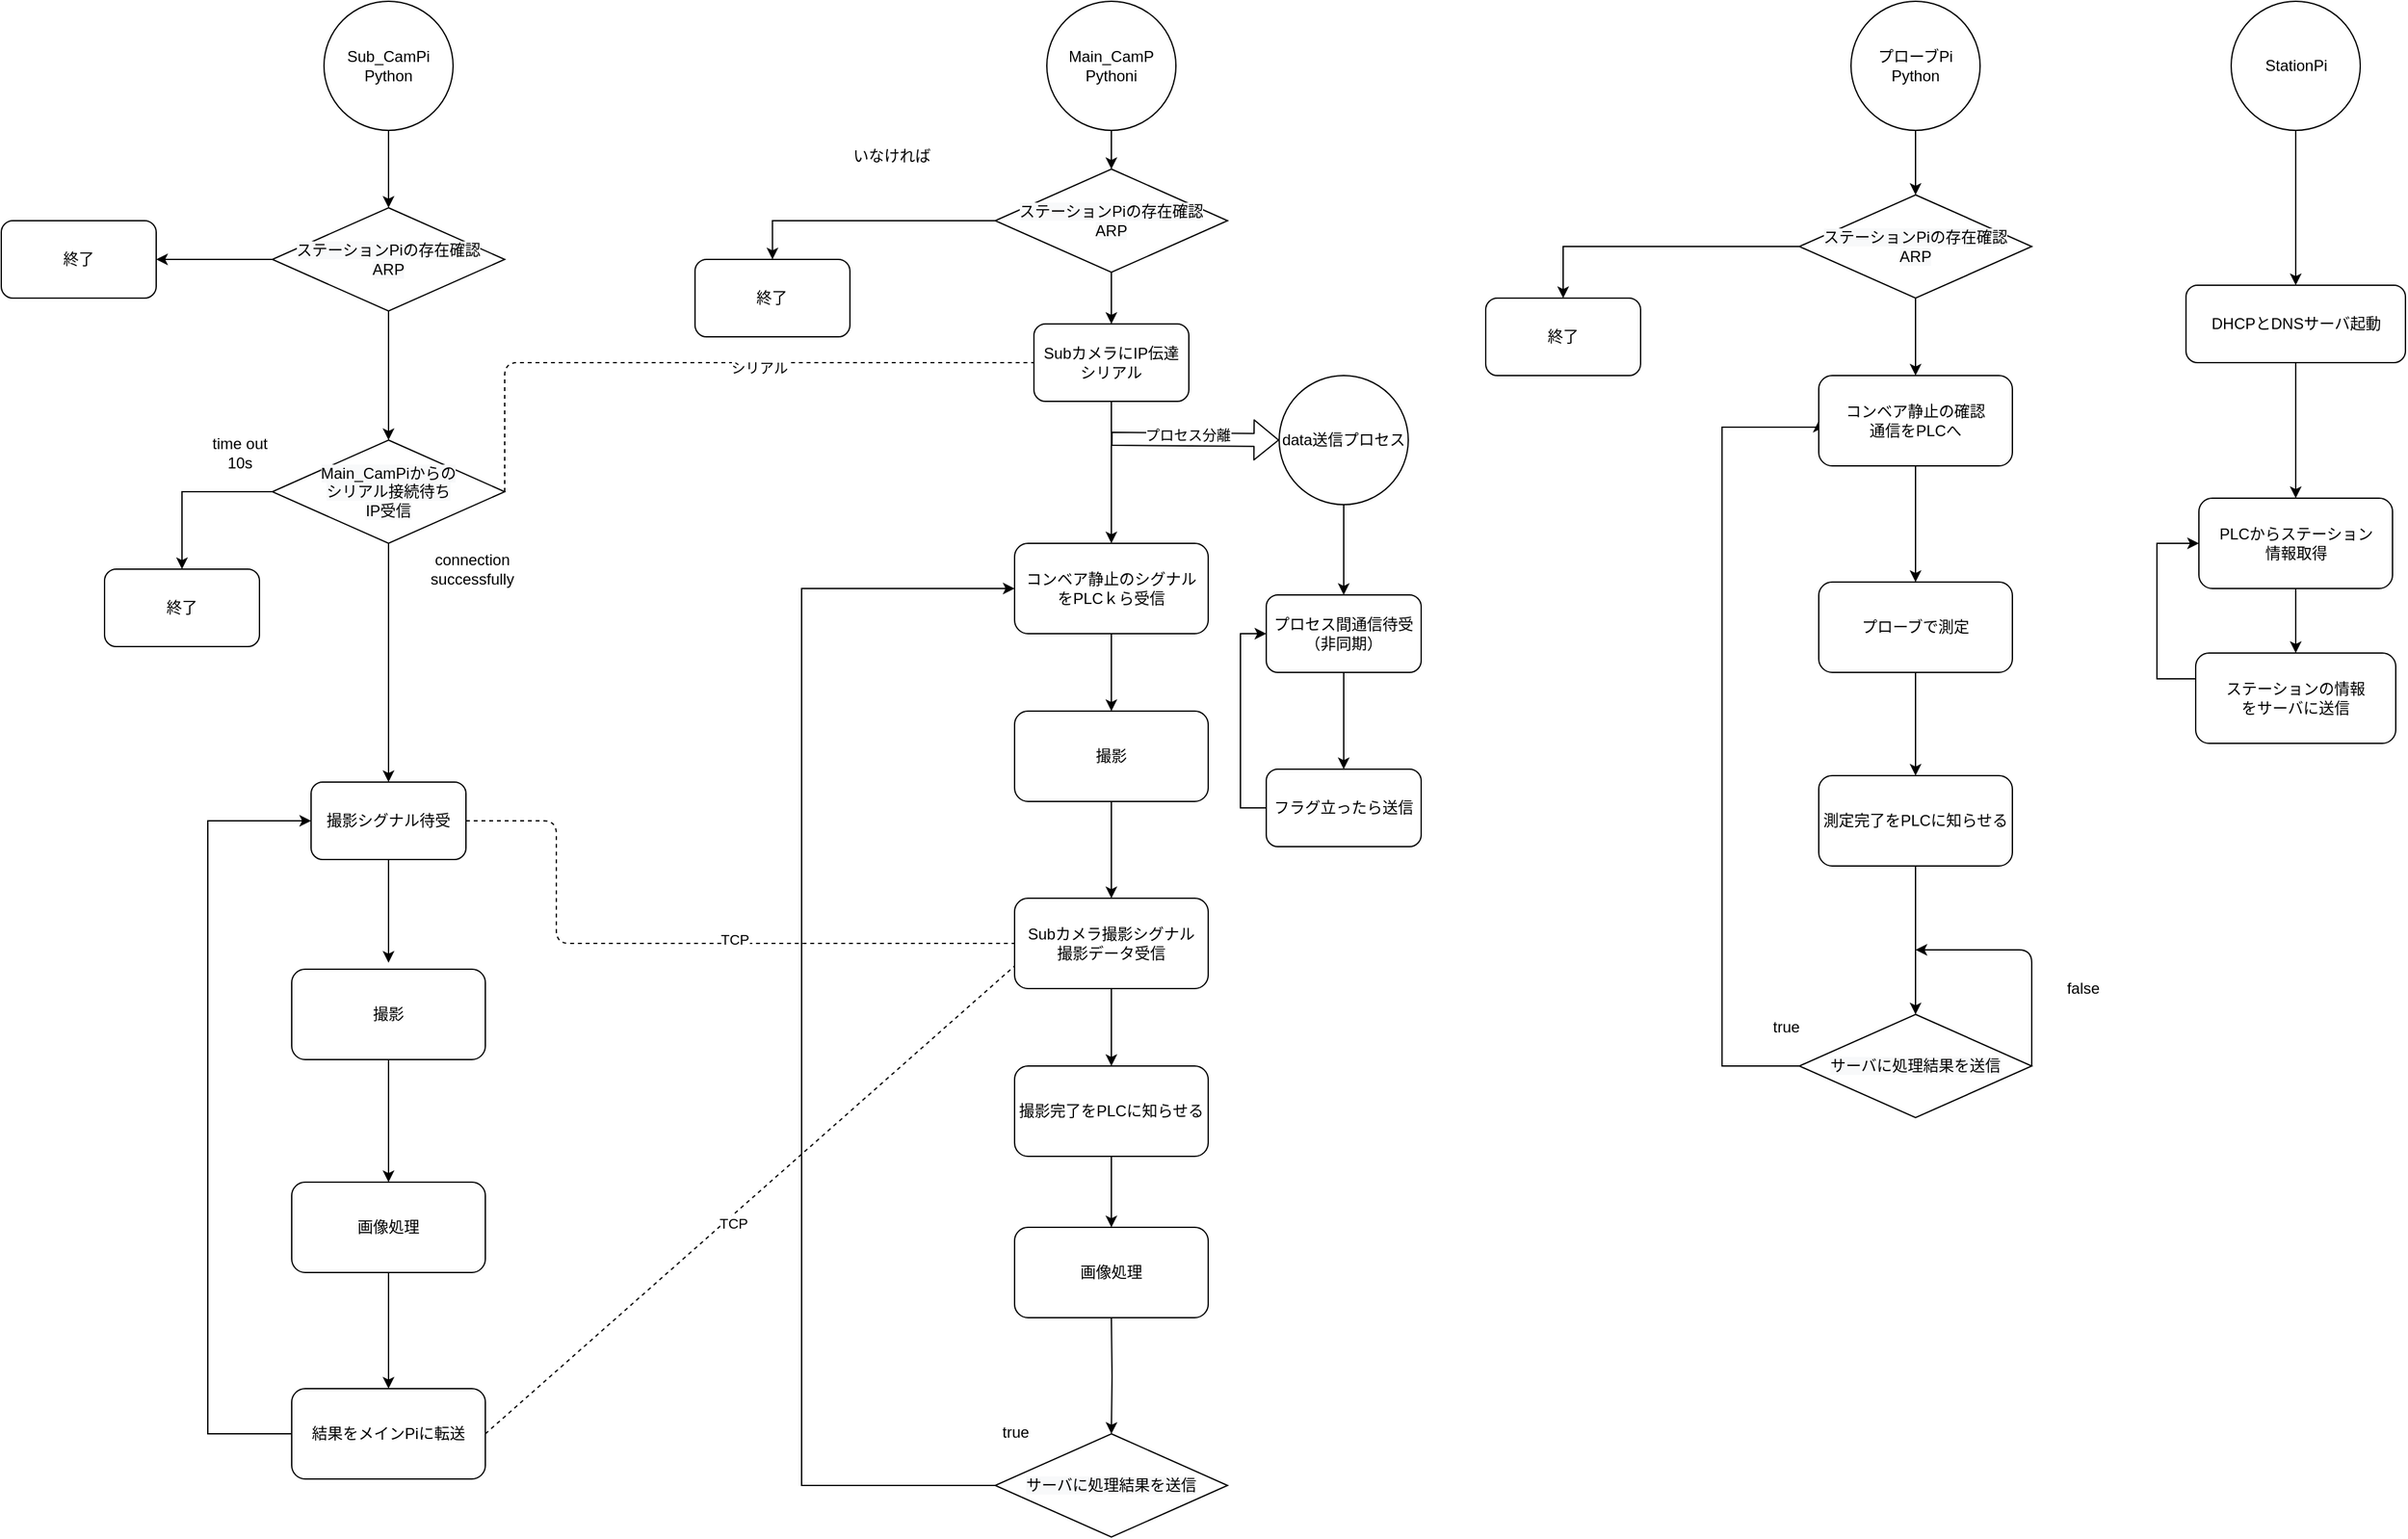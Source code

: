 <mxfile version="14.2.9" type="github">
  <diagram id="wkKprQKMh2lIjEy9JK0p" name="Page-1">
    <mxGraphModel dx="2247" dy="1971" grid="1" gridSize="10" guides="1" tooltips="1" connect="1" arrows="1" fold="1" page="1" pageScale="1" pageWidth="827" pageHeight="1169" math="0" shadow="0">
      <root>
        <mxCell id="0" />
        <mxCell id="1" parent="0" />
        <mxCell id="7-3Q7KgSMtSj3p_TCm8j-2" style="edgeStyle=orthogonalEdgeStyle;rounded=0;orthogonalLoop=1;jettySize=auto;html=1;entryX=0.5;entryY=0;entryDx=0;entryDy=0;" parent="1" source="dFKXp6tCZQXhxMECFwLC-1" target="LhpffrZuen5v1YRQ7B42-1" edge="1">
          <mxGeometry relative="1" as="geometry" />
        </mxCell>
        <mxCell id="dFKXp6tCZQXhxMECFwLC-1" value="Main_CamP&lt;br&gt;Pythoni" style="ellipse;whiteSpace=wrap;html=1;aspect=fixed;" parent="1" vertex="1">
          <mxGeometry x="100" y="-290" width="100" height="100" as="geometry" />
        </mxCell>
        <mxCell id="dFKXp6tCZQXhxMECFwLC-59" style="edgeStyle=orthogonalEdgeStyle;rounded=0;orthogonalLoop=1;jettySize=auto;html=1;entryX=0.5;entryY=0;entryDx=0;entryDy=0;" parent="1" target="dFKXp6tCZQXhxMECFwLC-58" edge="1">
          <mxGeometry relative="1" as="geometry">
            <mxPoint x="150" y="730" as="sourcePoint" />
          </mxGeometry>
        </mxCell>
        <mxCell id="qD_2ZNkwh3tH0Hq8MnKl-32" style="edgeStyle=orthogonalEdgeStyle;rounded=0;orthogonalLoop=1;jettySize=auto;html=1;entryX=0;entryY=0.5;entryDx=0;entryDy=0;" parent="1" source="dFKXp6tCZQXhxMECFwLC-58" target="dFKXp6tCZQXhxMECFwLC-88" edge="1">
          <mxGeometry relative="1" as="geometry">
            <Array as="points">
              <mxPoint x="-90" y="860" />
              <mxPoint x="-90" y="165" />
            </Array>
            <mxPoint x="50.0" y="115" as="targetPoint" />
          </mxGeometry>
        </mxCell>
        <mxCell id="dFKXp6tCZQXhxMECFwLC-58" value="&lt;span style=&quot;color: rgb(0 , 0 , 0) ; font-family: &amp;#34;helvetica&amp;#34; ; font-size: 12px ; font-style: normal ; font-weight: 400 ; letter-spacing: normal ; text-align: center ; text-indent: 0px ; text-transform: none ; word-spacing: 0px ; background-color: rgb(248 , 249 , 250) ; display: inline ; float: none&quot;&gt;サーバに処理結果を送信&lt;br&gt;&lt;/span&gt;" style="rhombus;whiteSpace=wrap;html=1;" parent="1" vertex="1">
          <mxGeometry x="60" y="820" width="180" height="80" as="geometry" />
        </mxCell>
        <mxCell id="dFKXp6tCZQXhxMECFwLC-62" value="true" style="text;html=1;strokeColor=none;fillColor=none;align=center;verticalAlign=middle;whiteSpace=wrap;rounded=0;" parent="1" vertex="1">
          <mxGeometry x="55.5" y="809" width="40" height="20" as="geometry" />
        </mxCell>
        <mxCell id="gs2BWEIWhmqGeNFwZReW-1" style="edgeStyle=orthogonalEdgeStyle;rounded=0;orthogonalLoop=1;jettySize=auto;html=1;entryX=0.5;entryY=0;entryDx=0;entryDy=0;" parent="1" source="dFKXp6tCZQXhxMECFwLC-88" target="dFKXp6tCZQXhxMECFwLC-113" edge="1">
          <mxGeometry relative="1" as="geometry" />
        </mxCell>
        <mxCell id="dFKXp6tCZQXhxMECFwLC-88" value="&lt;span style=&quot;font-family: &amp;#34;helvetica&amp;#34;&quot;&gt;コンベア静止のシグナル&lt;br&gt;をPLCｋら受信&lt;br&gt;&lt;/span&gt;" style="rounded=1;whiteSpace=wrap;html=1;" parent="1" vertex="1">
          <mxGeometry x="75" y="130" width="150" height="70" as="geometry" />
        </mxCell>
        <mxCell id="ztofhrs_hkuCxPjCwXTj-53" style="edgeStyle=orthogonalEdgeStyle;rounded=0;orthogonalLoop=1;jettySize=auto;html=1;entryX=0.5;entryY=0;entryDx=0;entryDy=0;" parent="1" source="dFKXp6tCZQXhxMECFwLC-113" target="ztofhrs_hkuCxPjCwXTj-52" edge="1">
          <mxGeometry relative="1" as="geometry" />
        </mxCell>
        <mxCell id="dFKXp6tCZQXhxMECFwLC-113" value="撮影" style="rounded=1;whiteSpace=wrap;html=1;" parent="1" vertex="1">
          <mxGeometry x="75" y="260" width="150" height="70" as="geometry" />
        </mxCell>
        <mxCell id="_6dwRvxBaeqmldl8VEm--12" style="edgeStyle=orthogonalEdgeStyle;rounded=0;orthogonalLoop=1;jettySize=auto;html=1;entryX=0.5;entryY=0;entryDx=0;entryDy=0;" parent="1" source="dFKXp6tCZQXhxMECFwLC-123" target="qD_2ZNkwh3tH0Hq8MnKl-52" edge="1">
          <mxGeometry relative="1" as="geometry">
            <mxPoint x="773.0" y="-150" as="targetPoint" />
          </mxGeometry>
        </mxCell>
        <mxCell id="dFKXp6tCZQXhxMECFwLC-123" value="プローブPi&lt;br&gt;Python" style="ellipse;whiteSpace=wrap;html=1;aspect=fixed;" parent="1" vertex="1">
          <mxGeometry x="723" y="-290" width="100" height="100" as="geometry" />
        </mxCell>
        <mxCell id="dFKXp6tCZQXhxMECFwLC-128" style="edgeStyle=orthogonalEdgeStyle;rounded=0;orthogonalLoop=1;jettySize=auto;html=1;exitX=0.5;exitY=1;exitDx=0;exitDy=0;" parent="1" source="dFKXp6tCZQXhxMECFwLC-152" target="dFKXp6tCZQXhxMECFwLC-130" edge="1">
          <mxGeometry relative="1" as="geometry">
            <mxPoint x="773" y="214" as="sourcePoint" />
          </mxGeometry>
        </mxCell>
        <mxCell id="dFKXp6tCZQXhxMECFwLC-129" style="edgeStyle=orthogonalEdgeStyle;rounded=0;orthogonalLoop=1;jettySize=auto;html=1;" parent="1" source="dFKXp6tCZQXhxMECFwLC-130" target="dFKXp6tCZQXhxMECFwLC-154" edge="1">
          <mxGeometry relative="1" as="geometry" />
        </mxCell>
        <mxCell id="dFKXp6tCZQXhxMECFwLC-130" value="プローブで測定" style="rounded=1;whiteSpace=wrap;html=1;" parent="1" vertex="1">
          <mxGeometry x="698" y="160" width="150" height="70" as="geometry" />
        </mxCell>
        <mxCell id="qD_2ZNkwh3tH0Hq8MnKl-39" style="edgeStyle=orthogonalEdgeStyle;rounded=0;orthogonalLoop=1;jettySize=auto;html=1;entryX=0;entryY=0.5;entryDx=0;entryDy=0;" parent="1" source="dFKXp6tCZQXhxMECFwLC-134" target="dFKXp6tCZQXhxMECFwLC-152" edge="1">
          <mxGeometry relative="1" as="geometry">
            <Array as="points">
              <mxPoint x="623.08" y="535" />
              <mxPoint x="623.08" y="40" />
              <mxPoint x="698.08" y="40" />
            </Array>
            <mxPoint x="673.0" y="129.0" as="targetPoint" />
          </mxGeometry>
        </mxCell>
        <mxCell id="dFKXp6tCZQXhxMECFwLC-134" value="&lt;span style=&quot;color: rgb(0 , 0 , 0) ; font-family: &amp;#34;helvetica&amp;#34; ; font-size: 12px ; font-style: normal ; font-weight: 400 ; letter-spacing: normal ; text-align: center ; text-indent: 0px ; text-transform: none ; word-spacing: 0px ; background-color: rgb(248 , 249 , 250) ; display: inline ; float: none&quot;&gt;サーバに処理結果を送信&lt;br&gt;&lt;/span&gt;" style="rhombus;whiteSpace=wrap;html=1;" parent="1" vertex="1">
          <mxGeometry x="683" y="495" width="180" height="80" as="geometry" />
        </mxCell>
        <mxCell id="dFKXp6tCZQXhxMECFwLC-135" value="true" style="text;html=1;strokeColor=none;fillColor=none;align=center;verticalAlign=middle;whiteSpace=wrap;rounded=0;" parent="1" vertex="1">
          <mxGeometry x="653" y="495" width="40" height="20" as="geometry" />
        </mxCell>
        <mxCell id="dFKXp6tCZQXhxMECFwLC-136" value="" style="endArrow=classic;html=1;" parent="1" edge="1">
          <mxGeometry width="50" height="50" relative="1" as="geometry">
            <mxPoint x="863" y="535.0" as="sourcePoint" />
            <mxPoint x="773" y="445.0" as="targetPoint" />
            <Array as="points">
              <mxPoint x="863" y="445" />
            </Array>
          </mxGeometry>
        </mxCell>
        <mxCell id="dFKXp6tCZQXhxMECFwLC-137" value="false" style="text;html=1;strokeColor=none;fillColor=none;align=center;verticalAlign=middle;whiteSpace=wrap;rounded=0;" parent="1" vertex="1">
          <mxGeometry x="883.0" y="465" width="40" height="20" as="geometry" />
        </mxCell>
        <mxCell id="dFKXp6tCZQXhxMECFwLC-152" value="&lt;span style=&quot;font-family: &amp;#34;helvetica&amp;#34;&quot;&gt;コンベア静止の確認&lt;/span&gt;&lt;br style=&quot;font-family: &amp;#34;helvetica&amp;#34;&quot;&gt;&lt;span style=&quot;font-family: &amp;#34;helvetica&amp;#34;&quot;&gt;通信をPLCへ&lt;/span&gt;" style="rounded=1;whiteSpace=wrap;html=1;" parent="1" vertex="1">
          <mxGeometry x="698" width="150" height="70" as="geometry" />
        </mxCell>
        <mxCell id="qD_2ZNkwh3tH0Hq8MnKl-40" style="edgeStyle=orthogonalEdgeStyle;rounded=0;orthogonalLoop=1;jettySize=auto;html=1;entryX=0.5;entryY=0;entryDx=0;entryDy=0;" parent="1" source="dFKXp6tCZQXhxMECFwLC-154" target="dFKXp6tCZQXhxMECFwLC-134" edge="1">
          <mxGeometry relative="1" as="geometry" />
        </mxCell>
        <mxCell id="dFKXp6tCZQXhxMECFwLC-154" value="測定完了をPLCに知らせる" style="rounded=1;whiteSpace=wrap;html=1;" parent="1" vertex="1">
          <mxGeometry x="698" y="310" width="150" height="70" as="geometry" />
        </mxCell>
        <mxCell id="dFKXp6tCZQXhxMECFwLC-180" style="edgeStyle=orthogonalEdgeStyle;rounded=0;orthogonalLoop=1;jettySize=auto;html=1;" parent="1" source="dFKXp6tCZQXhxMECFwLC-167" target="dFKXp6tCZQXhxMECFwLC-179" edge="1">
          <mxGeometry relative="1" as="geometry" />
        </mxCell>
        <mxCell id="dFKXp6tCZQXhxMECFwLC-167" value="data送信プロセス" style="ellipse;whiteSpace=wrap;html=1;aspect=fixed;" parent="1" vertex="1">
          <mxGeometry x="279.99" width="100" height="100" as="geometry" />
        </mxCell>
        <mxCell id="dFKXp6tCZQXhxMECFwLC-182" style="edgeStyle=orthogonalEdgeStyle;rounded=0;orthogonalLoop=1;jettySize=auto;html=1;entryX=0;entryY=0.5;entryDx=0;entryDy=0;" parent="1" source="dFKXp6tCZQXhxMECFwLC-168" target="dFKXp6tCZQXhxMECFwLC-179" edge="1">
          <mxGeometry relative="1" as="geometry">
            <Array as="points">
              <mxPoint x="249.99" y="335" />
              <mxPoint x="249.99" y="200" />
            </Array>
          </mxGeometry>
        </mxCell>
        <mxCell id="dFKXp6tCZQXhxMECFwLC-168" value="フラグ立ったら送信" style="rounded=1;whiteSpace=wrap;html=1;" parent="1" vertex="1">
          <mxGeometry x="269.99" y="305" width="120" height="60" as="geometry" />
        </mxCell>
        <mxCell id="dFKXp6tCZQXhxMECFwLC-173" value="" style="shape=flexArrow;endArrow=classic;html=1;" parent="1" edge="1">
          <mxGeometry width="50" height="50" relative="1" as="geometry">
            <mxPoint x="150" y="49" as="sourcePoint" />
            <mxPoint x="280" y="50" as="targetPoint" />
          </mxGeometry>
        </mxCell>
        <mxCell id="dFKXp6tCZQXhxMECFwLC-174" value="プロセス分離" style="edgeLabel;html=1;align=center;verticalAlign=middle;resizable=0;points=[];" parent="dFKXp6tCZQXhxMECFwLC-173" vertex="1" connectable="0">
          <mxGeometry x="-0.095" y="4" relative="1" as="geometry">
            <mxPoint as="offset" />
          </mxGeometry>
        </mxCell>
        <mxCell id="dFKXp6tCZQXhxMECFwLC-181" style="edgeStyle=orthogonalEdgeStyle;rounded=0;orthogonalLoop=1;jettySize=auto;html=1;entryX=0.5;entryY=0;entryDx=0;entryDy=0;" parent="1" source="dFKXp6tCZQXhxMECFwLC-179" target="dFKXp6tCZQXhxMECFwLC-168" edge="1">
          <mxGeometry relative="1" as="geometry" />
        </mxCell>
        <mxCell id="dFKXp6tCZQXhxMECFwLC-179" value="プロセス間通信待受&lt;br&gt;（非同期）" style="rounded=1;whiteSpace=wrap;html=1;" parent="1" vertex="1">
          <mxGeometry x="269.99" y="170" width="120" height="60" as="geometry" />
        </mxCell>
        <mxCell id="dFKXp6tCZQXhxMECFwLC-188" style="edgeStyle=orthogonalEdgeStyle;rounded=0;orthogonalLoop=1;jettySize=auto;html=1;entryX=0.5;entryY=0;entryDx=0;entryDy=0;" parent="1" source="dFKXp6tCZQXhxMECFwLC-186" edge="1">
          <mxGeometry relative="1" as="geometry">
            <mxPoint x="150" y="660" as="targetPoint" />
          </mxGeometry>
        </mxCell>
        <mxCell id="dFKXp6tCZQXhxMECFwLC-186" value="撮影完了をPLCに知らせる" style="rounded=1;whiteSpace=wrap;html=1;" parent="1" vertex="1">
          <mxGeometry x="75" y="535" width="150" height="70" as="geometry" />
        </mxCell>
        <mxCell id="gs2BWEIWhmqGeNFwZReW-7" style="edgeStyle=orthogonalEdgeStyle;rounded=0;orthogonalLoop=1;jettySize=auto;html=1;" parent="1" source="gs2BWEIWhmqGeNFwZReW-8" target="gs2BWEIWhmqGeNFwZReW-10" edge="1">
          <mxGeometry relative="1" as="geometry" />
        </mxCell>
        <mxCell id="gs2BWEIWhmqGeNFwZReW-8" value="PLCからステーション&lt;br&gt;情報取得" style="rounded=1;whiteSpace=wrap;html=1;" parent="1" vertex="1">
          <mxGeometry x="992.52" y="95" width="150" height="70" as="geometry" />
        </mxCell>
        <mxCell id="gs2BWEIWhmqGeNFwZReW-9" style="edgeStyle=orthogonalEdgeStyle;rounded=0;orthogonalLoop=1;jettySize=auto;html=1;entryX=0;entryY=0.5;entryDx=0;entryDy=0;" parent="1" source="gs2BWEIWhmqGeNFwZReW-10" target="gs2BWEIWhmqGeNFwZReW-8" edge="1">
          <mxGeometry relative="1" as="geometry">
            <mxPoint x="1072.52" y="320" as="targetPoint" />
            <Array as="points">
              <mxPoint x="960.02" y="235" />
              <mxPoint x="960.02" y="130" />
            </Array>
          </mxGeometry>
        </mxCell>
        <mxCell id="gs2BWEIWhmqGeNFwZReW-10" value="ステーションの情報&lt;br&gt;をサーバに送信" style="rounded=1;whiteSpace=wrap;html=1;" parent="1" vertex="1">
          <mxGeometry x="990.02" y="215" width="155" height="70" as="geometry" />
        </mxCell>
        <mxCell id="bqaIwRByT3U3bhcLjqRG-1" style="edgeStyle=orthogonalEdgeStyle;rounded=0;orthogonalLoop=1;jettySize=auto;html=1;entryX=0.5;entryY=0;entryDx=0;entryDy=0;" parent="1" source="LhpffrZuen5v1YRQ7B42-1" target="LhpffrZuen5v1YRQ7B42-6" edge="1">
          <mxGeometry relative="1" as="geometry" />
        </mxCell>
        <mxCell id="7-3Q7KgSMtSj3p_TCm8j-3" style="edgeStyle=orthogonalEdgeStyle;rounded=0;orthogonalLoop=1;jettySize=auto;html=1;entryX=0.5;entryY=0;entryDx=0;entryDy=0;" parent="1" source="LhpffrZuen5v1YRQ7B42-1" target="_6dwRvxBaeqmldl8VEm--22" edge="1">
          <mxGeometry relative="1" as="geometry" />
        </mxCell>
        <mxCell id="LhpffrZuen5v1YRQ7B42-1" value="&lt;span style=&quot;color: rgb(0 , 0 , 0) ; font-family: &amp;#34;helvetica&amp;#34; ; font-size: 12px ; font-style: normal ; font-weight: 400 ; letter-spacing: normal ; text-align: center ; text-indent: 0px ; text-transform: none ; word-spacing: 0px ; background-color: rgb(248 , 249 , 250) ; display: inline ; float: none&quot;&gt;ステーションPiの存在確認&lt;br&gt;ARP&lt;br&gt;&lt;/span&gt;" style="rhombus;whiteSpace=wrap;html=1;" parent="1" vertex="1">
          <mxGeometry x="60" y="-160" width="180" height="80" as="geometry" />
        </mxCell>
        <mxCell id="LhpffrZuen5v1YRQ7B42-6" value="終了" style="rounded=1;whiteSpace=wrap;html=1;" parent="1" vertex="1">
          <mxGeometry x="-172.56" y="-90" width="120" height="60" as="geometry" />
        </mxCell>
        <mxCell id="RAQM219WPo-PwNDTgjSl-5" style="edgeStyle=orthogonalEdgeStyle;rounded=0;orthogonalLoop=1;jettySize=auto;html=1;" edge="1" parent="1" source="ztofhrs_hkuCxPjCwXTj-3" target="RAQM219WPo-PwNDTgjSl-1">
          <mxGeometry relative="1" as="geometry" />
        </mxCell>
        <mxCell id="ztofhrs_hkuCxPjCwXTj-3" value="Sub_CamPi&lt;br&gt;Python" style="ellipse;whiteSpace=wrap;html=1;aspect=fixed;" parent="1" vertex="1">
          <mxGeometry x="-460" y="-290" width="100" height="100" as="geometry" />
        </mxCell>
        <mxCell id="qD_2ZNkwh3tH0Hq8MnKl-19" style="edgeStyle=orthogonalEdgeStyle;rounded=0;orthogonalLoop=1;jettySize=auto;html=1;" parent="1" source="ztofhrs_hkuCxPjCwXTj-6" target="qD_2ZNkwh3tH0Hq8MnKl-21" edge="1">
          <mxGeometry relative="1" as="geometry">
            <mxPoint x="-570" y="90" as="targetPoint" />
          </mxGeometry>
        </mxCell>
        <mxCell id="qD_2ZNkwh3tH0Hq8MnKl-25" style="edgeStyle=orthogonalEdgeStyle;rounded=0;orthogonalLoop=1;jettySize=auto;html=1;" parent="1" source="ztofhrs_hkuCxPjCwXTj-6" target="ztofhrs_hkuCxPjCwXTj-34" edge="1">
          <mxGeometry relative="1" as="geometry" />
        </mxCell>
        <mxCell id="ztofhrs_hkuCxPjCwXTj-6" value="&lt;span style=&quot;color: rgb(0 , 0 , 0) ; font-family: &amp;#34;helvetica&amp;#34; ; font-size: 12px ; font-style: normal ; font-weight: 400 ; letter-spacing: normal ; text-align: center ; text-indent: 0px ; text-transform: none ; word-spacing: 0px ; background-color: rgb(248 , 249 , 250) ; display: inline ; float: none&quot;&gt;&lt;span style=&quot;font-family: &amp;#34;helvetica&amp;#34;&quot;&gt;Main_CamPi&lt;/span&gt;からの&lt;br&gt;シリアル接続待ち&lt;br&gt;IP受信&lt;br&gt;&lt;/span&gt;" style="rhombus;whiteSpace=wrap;html=1;" parent="1" vertex="1">
          <mxGeometry x="-500" y="50" width="180" height="80" as="geometry" />
        </mxCell>
        <mxCell id="ztofhrs_hkuCxPjCwXTj-7" value="connection successfully" style="text;html=1;strokeColor=none;fillColor=none;align=center;verticalAlign=middle;whiteSpace=wrap;rounded=0;" parent="1" vertex="1">
          <mxGeometry x="-390" y="130" width="90" height="40" as="geometry" />
        </mxCell>
        <mxCell id="ztofhrs_hkuCxPjCwXTj-50" style="edgeStyle=orthogonalEdgeStyle;rounded=0;orthogonalLoop=1;jettySize=auto;html=1;entryX=0;entryY=0.5;entryDx=0;entryDy=0;" parent="1" source="ztofhrs_hkuCxPjCwXTj-9" target="ztofhrs_hkuCxPjCwXTj-34" edge="1">
          <mxGeometry relative="1" as="geometry">
            <Array as="points">
              <mxPoint x="-550" y="820" />
              <mxPoint x="-550" y="345" />
            </Array>
          </mxGeometry>
        </mxCell>
        <mxCell id="ztofhrs_hkuCxPjCwXTj-9" value="結果をメインPiに転送" style="rounded=1;whiteSpace=wrap;html=1;" parent="1" vertex="1">
          <mxGeometry x="-485" y="785" width="150" height="70" as="geometry" />
        </mxCell>
        <mxCell id="ztofhrs_hkuCxPjCwXTj-22" style="edgeStyle=orthogonalEdgeStyle;rounded=0;orthogonalLoop=1;jettySize=auto;html=1;entryX=0.5;entryY=0;entryDx=0;entryDy=0;" parent="1" source="ztofhrs_hkuCxPjCwXTj-24" target="ztofhrs_hkuCxPjCwXTj-36" edge="1">
          <mxGeometry relative="1" as="geometry" />
        </mxCell>
        <mxCell id="ztofhrs_hkuCxPjCwXTj-24" value="撮影" style="rounded=1;whiteSpace=wrap;html=1;" parent="1" vertex="1">
          <mxGeometry x="-485" y="460" width="150" height="70" as="geometry" />
        </mxCell>
        <mxCell id="ztofhrs_hkuCxPjCwXTj-51" style="edgeStyle=orthogonalEdgeStyle;rounded=0;orthogonalLoop=1;jettySize=auto;html=1;" parent="1" source="ztofhrs_hkuCxPjCwXTj-34" edge="1">
          <mxGeometry relative="1" as="geometry">
            <mxPoint x="-410" y="455" as="targetPoint" />
          </mxGeometry>
        </mxCell>
        <mxCell id="ztofhrs_hkuCxPjCwXTj-34" value="撮影シグナル待受" style="rounded=1;whiteSpace=wrap;html=1;" parent="1" vertex="1">
          <mxGeometry x="-470.0" y="315" width="120" height="60" as="geometry" />
        </mxCell>
        <mxCell id="ztofhrs_hkuCxPjCwXTj-35" style="edgeStyle=orthogonalEdgeStyle;rounded=0;orthogonalLoop=1;jettySize=auto;html=1;entryX=0.5;entryY=0;entryDx=0;entryDy=0;" parent="1" source="ztofhrs_hkuCxPjCwXTj-36" target="ztofhrs_hkuCxPjCwXTj-9" edge="1">
          <mxGeometry relative="1" as="geometry" />
        </mxCell>
        <mxCell id="ztofhrs_hkuCxPjCwXTj-36" value="画像処理" style="rounded=1;whiteSpace=wrap;html=1;" parent="1" vertex="1">
          <mxGeometry x="-485" y="625" width="150" height="70" as="geometry" />
        </mxCell>
        <mxCell id="ztofhrs_hkuCxPjCwXTj-44" value="time out&lt;br&gt;10s" style="text;html=1;strokeColor=none;fillColor=none;align=center;verticalAlign=middle;whiteSpace=wrap;rounded=0;" parent="1" vertex="1">
          <mxGeometry x="-560" y="50" width="70" height="20" as="geometry" />
        </mxCell>
        <mxCell id="ztofhrs_hkuCxPjCwXTj-54" style="edgeStyle=orthogonalEdgeStyle;rounded=0;orthogonalLoop=1;jettySize=auto;html=1;" parent="1" source="ztofhrs_hkuCxPjCwXTj-52" target="dFKXp6tCZQXhxMECFwLC-186" edge="1">
          <mxGeometry relative="1" as="geometry" />
        </mxCell>
        <mxCell id="ztofhrs_hkuCxPjCwXTj-52" value="Subカメラ撮影シグナル&lt;br&gt;撮影データ受信" style="rounded=1;whiteSpace=wrap;html=1;" parent="1" vertex="1">
          <mxGeometry x="75" y="405" width="150" height="70" as="geometry" />
        </mxCell>
        <mxCell id="ztofhrs_hkuCxPjCwXTj-56" value="画像処理" style="rounded=1;whiteSpace=wrap;html=1;" parent="1" vertex="1">
          <mxGeometry x="75" y="660" width="150" height="70" as="geometry" />
        </mxCell>
        <mxCell id="qD_2ZNkwh3tH0Hq8MnKl-10" value="いなければ" style="text;html=1;strokeColor=none;fillColor=none;align=center;verticalAlign=middle;whiteSpace=wrap;rounded=0;" parent="1" vertex="1">
          <mxGeometry x="-60" y="-180" width="80" height="20" as="geometry" />
        </mxCell>
        <mxCell id="qD_2ZNkwh3tH0Hq8MnKl-21" value="終了" style="rounded=1;whiteSpace=wrap;html=1;" parent="1" vertex="1">
          <mxGeometry x="-630" y="150" width="120" height="60" as="geometry" />
        </mxCell>
        <mxCell id="qD_2ZNkwh3tH0Hq8MnKl-23" value="" style="endArrow=none;dashed=1;html=1;exitX=1;exitY=0.5;exitDx=0;exitDy=0;entryX=0;entryY=0.5;entryDx=0;entryDy=0;" parent="1" source="ztofhrs_hkuCxPjCwXTj-34" target="ztofhrs_hkuCxPjCwXTj-52" edge="1">
          <mxGeometry width="50" height="50" relative="1" as="geometry">
            <mxPoint x="-200" y="490" as="sourcePoint" />
            <mxPoint x="-150" y="440" as="targetPoint" />
            <Array as="points">
              <mxPoint x="-280" y="345" />
              <mxPoint x="-280" y="440" />
            </Array>
          </mxGeometry>
        </mxCell>
        <mxCell id="qD_2ZNkwh3tH0Hq8MnKl-28" value="TCP" style="edgeLabel;html=1;align=center;verticalAlign=middle;resizable=0;points=[];" parent="qD_2ZNkwh3tH0Hq8MnKl-23" vertex="1" connectable="0">
          <mxGeometry x="0.164" y="3" relative="1" as="geometry">
            <mxPoint as="offset" />
          </mxGeometry>
        </mxCell>
        <mxCell id="qD_2ZNkwh3tH0Hq8MnKl-26" value="" style="endArrow=none;dashed=1;html=1;exitX=1;exitY=0.5;exitDx=0;exitDy=0;entryX=0;entryY=0.75;entryDx=0;entryDy=0;" parent="1" source="ztofhrs_hkuCxPjCwXTj-9" target="ztofhrs_hkuCxPjCwXTj-52" edge="1">
          <mxGeometry width="50" height="50" relative="1" as="geometry">
            <mxPoint x="-222.56" y="810" as="sourcePoint" />
            <mxPoint x="-172.56" y="760" as="targetPoint" />
          </mxGeometry>
        </mxCell>
        <mxCell id="qD_2ZNkwh3tH0Hq8MnKl-27" value="TCP" style="edgeLabel;html=1;align=center;verticalAlign=middle;resizable=0;points=[];" parent="qD_2ZNkwh3tH0Hq8MnKl-26" vertex="1" connectable="0">
          <mxGeometry x="-0.079" y="-5" relative="1" as="geometry">
            <mxPoint as="offset" />
          </mxGeometry>
        </mxCell>
        <mxCell id="qD_2ZNkwh3tH0Hq8MnKl-45" value="終了" style="rounded=1;whiteSpace=wrap;html=1;" parent="1" vertex="1">
          <mxGeometry x="440" y="-60" width="120" height="60" as="geometry" />
        </mxCell>
        <mxCell id="qD_2ZNkwh3tH0Hq8MnKl-51" style="edgeStyle=orthogonalEdgeStyle;rounded=0;orthogonalLoop=1;jettySize=auto;html=1;entryX=0.5;entryY=0;entryDx=0;entryDy=0;" parent="1" source="qD_2ZNkwh3tH0Hq8MnKl-52" target="qD_2ZNkwh3tH0Hq8MnKl-45" edge="1">
          <mxGeometry relative="1" as="geometry">
            <mxPoint x="499.98" y="-70" as="targetPoint" />
          </mxGeometry>
        </mxCell>
        <mxCell id="_6dwRvxBaeqmldl8VEm--1" style="edgeStyle=orthogonalEdgeStyle;rounded=0;orthogonalLoop=1;jettySize=auto;html=1;" parent="1" source="qD_2ZNkwh3tH0Hq8MnKl-52" target="dFKXp6tCZQXhxMECFwLC-152" edge="1">
          <mxGeometry relative="1" as="geometry">
            <mxPoint x="773.0" y="-26.0" as="targetPoint" />
          </mxGeometry>
        </mxCell>
        <mxCell id="qD_2ZNkwh3tH0Hq8MnKl-52" value="&lt;span style=&quot;color: rgb(0 , 0 , 0) ; font-family: &amp;#34;helvetica&amp;#34; ; font-size: 12px ; font-style: normal ; font-weight: 400 ; letter-spacing: normal ; text-align: center ; text-indent: 0px ; text-transform: none ; word-spacing: 0px ; background-color: rgb(248 , 249 , 250) ; display: inline ; float: none&quot;&gt;ステーションPiの存在確認&lt;br&gt;ARP&lt;br&gt;&lt;/span&gt;" style="rhombus;whiteSpace=wrap;html=1;" parent="1" vertex="1">
          <mxGeometry x="683.0" y="-140" width="180" height="80" as="geometry" />
        </mxCell>
        <mxCell id="_6dwRvxBaeqmldl8VEm--17" style="edgeStyle=orthogonalEdgeStyle;rounded=0;orthogonalLoop=1;jettySize=auto;html=1;" parent="1" source="_6dwRvxBaeqmldl8VEm--14" target="_6dwRvxBaeqmldl8VEm--15" edge="1">
          <mxGeometry relative="1" as="geometry" />
        </mxCell>
        <mxCell id="_6dwRvxBaeqmldl8VEm--14" value="StationPi" style="ellipse;whiteSpace=wrap;html=1;aspect=fixed;" parent="1" vertex="1">
          <mxGeometry x="1017.52" y="-290" width="100" height="100" as="geometry" />
        </mxCell>
        <mxCell id="_6dwRvxBaeqmldl8VEm--21" style="edgeStyle=orthogonalEdgeStyle;rounded=0;orthogonalLoop=1;jettySize=auto;html=1;" parent="1" source="_6dwRvxBaeqmldl8VEm--15" target="gs2BWEIWhmqGeNFwZReW-8" edge="1">
          <mxGeometry relative="1" as="geometry" />
        </mxCell>
        <mxCell id="_6dwRvxBaeqmldl8VEm--15" value="DHCPとDNSサーバ起動" style="rounded=1;whiteSpace=wrap;html=1;" parent="1" vertex="1">
          <mxGeometry x="982.52" y="-70" width="170" height="60" as="geometry" />
        </mxCell>
        <mxCell id="7-3Q7KgSMtSj3p_TCm8j-4" style="edgeStyle=orthogonalEdgeStyle;rounded=0;orthogonalLoop=1;jettySize=auto;html=1;" parent="1" source="_6dwRvxBaeqmldl8VEm--22" target="dFKXp6tCZQXhxMECFwLC-88" edge="1">
          <mxGeometry relative="1" as="geometry" />
        </mxCell>
        <mxCell id="_6dwRvxBaeqmldl8VEm--22" value="SubカメラにIP伝達&lt;br&gt;シリアル" style="rounded=1;whiteSpace=wrap;html=1;" parent="1" vertex="1">
          <mxGeometry x="90" y="-40" width="120" height="60" as="geometry" />
        </mxCell>
        <mxCell id="_6dwRvxBaeqmldl8VEm--26" value="" style="endArrow=none;dashed=1;html=1;exitX=1;exitY=0.5;exitDx=0;exitDy=0;entryX=0;entryY=0.5;entryDx=0;entryDy=0;" parent="1" source="ztofhrs_hkuCxPjCwXTj-6" target="_6dwRvxBaeqmldl8VEm--22" edge="1">
          <mxGeometry width="50" height="50" relative="1" as="geometry">
            <mxPoint x="-50" y="150" as="sourcePoint" />
            <mxPoint y="100" as="targetPoint" />
            <Array as="points">
              <mxPoint x="-320" y="-10" />
            </Array>
          </mxGeometry>
        </mxCell>
        <mxCell id="_6dwRvxBaeqmldl8VEm--27" value="シリアル" style="edgeLabel;html=1;align=center;verticalAlign=middle;resizable=0;points=[];" parent="_6dwRvxBaeqmldl8VEm--26" vertex="1" connectable="0">
          <mxGeometry x="0.164" y="-4" relative="1" as="geometry">
            <mxPoint as="offset" />
          </mxGeometry>
        </mxCell>
        <mxCell id="RAQM219WPo-PwNDTgjSl-4" style="edgeStyle=orthogonalEdgeStyle;rounded=0;orthogonalLoop=1;jettySize=auto;html=1;" edge="1" parent="1" source="RAQM219WPo-PwNDTgjSl-1" target="ztofhrs_hkuCxPjCwXTj-6">
          <mxGeometry relative="1" as="geometry" />
        </mxCell>
        <mxCell id="RAQM219WPo-PwNDTgjSl-6" style="edgeStyle=orthogonalEdgeStyle;rounded=0;orthogonalLoop=1;jettySize=auto;html=1;" edge="1" parent="1" source="RAQM219WPo-PwNDTgjSl-1" target="RAQM219WPo-PwNDTgjSl-2">
          <mxGeometry relative="1" as="geometry" />
        </mxCell>
        <mxCell id="RAQM219WPo-PwNDTgjSl-1" value="&lt;span style=&quot;color: rgb(0 , 0 , 0) ; font-family: &amp;#34;helvetica&amp;#34; ; font-size: 12px ; font-style: normal ; font-weight: 400 ; letter-spacing: normal ; text-align: center ; text-indent: 0px ; text-transform: none ; word-spacing: 0px ; background-color: rgb(248 , 249 , 250) ; display: inline ; float: none&quot;&gt;ステーションPiの存在確認&lt;br&gt;ARP&lt;br&gt;&lt;/span&gt;" style="rhombus;whiteSpace=wrap;html=1;" vertex="1" parent="1">
          <mxGeometry x="-500" y="-130" width="180" height="80" as="geometry" />
        </mxCell>
        <mxCell id="RAQM219WPo-PwNDTgjSl-2" value="終了" style="rounded=1;whiteSpace=wrap;html=1;" vertex="1" parent="1">
          <mxGeometry x="-710" y="-120" width="120" height="60" as="geometry" />
        </mxCell>
      </root>
    </mxGraphModel>
  </diagram>
</mxfile>
